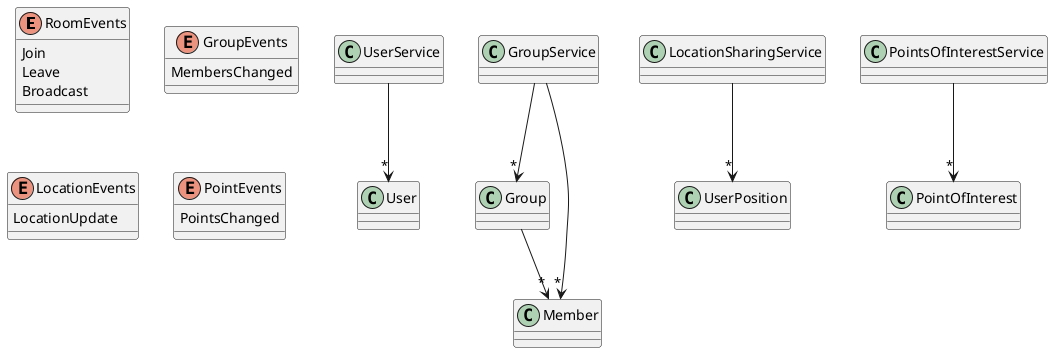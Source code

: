 @startuml
enum RoomEvents {
    Join
    Leave
    Broadcast
}
enum GroupEvents {
    MembersChanged
}
enum LocationEvents {
    LocationUpdate
}
enum PointEvents {
    PointsChanged
}
UserService --> "*" User
Group --> "*" Member
GroupService --> "*" Group
GroupService --> "*" Member
LocationSharingService --> "*" UserPosition
PointsOfInterestService --> "*" PointOfInterest
@enduml